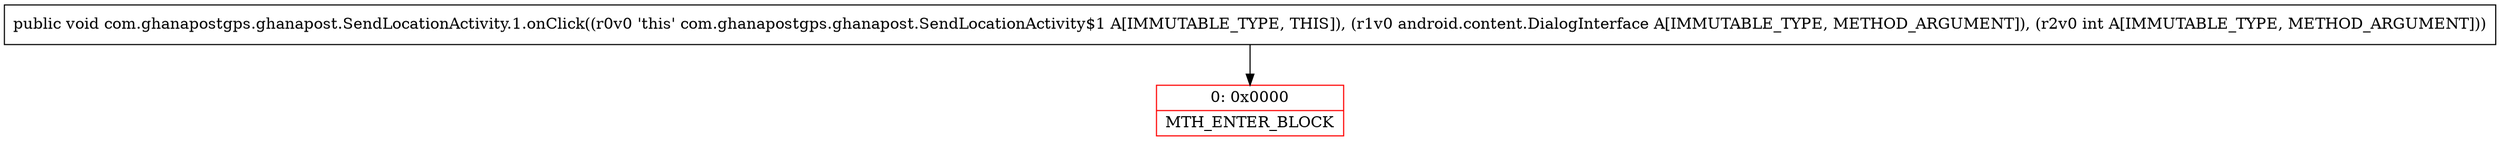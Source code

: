 digraph "CFG forcom.ghanapostgps.ghanapost.SendLocationActivity.1.onClick(Landroid\/content\/DialogInterface;I)V" {
subgraph cluster_Region_1917281362 {
label = "R(0)";
node [shape=record,color=blue];
}
Node_0 [shape=record,color=red,label="{0\:\ 0x0000|MTH_ENTER_BLOCK\l}"];
MethodNode[shape=record,label="{public void com.ghanapostgps.ghanapost.SendLocationActivity.1.onClick((r0v0 'this' com.ghanapostgps.ghanapost.SendLocationActivity$1 A[IMMUTABLE_TYPE, THIS]), (r1v0 android.content.DialogInterface A[IMMUTABLE_TYPE, METHOD_ARGUMENT]), (r2v0 int A[IMMUTABLE_TYPE, METHOD_ARGUMENT])) }"];
MethodNode -> Node_0;
}

